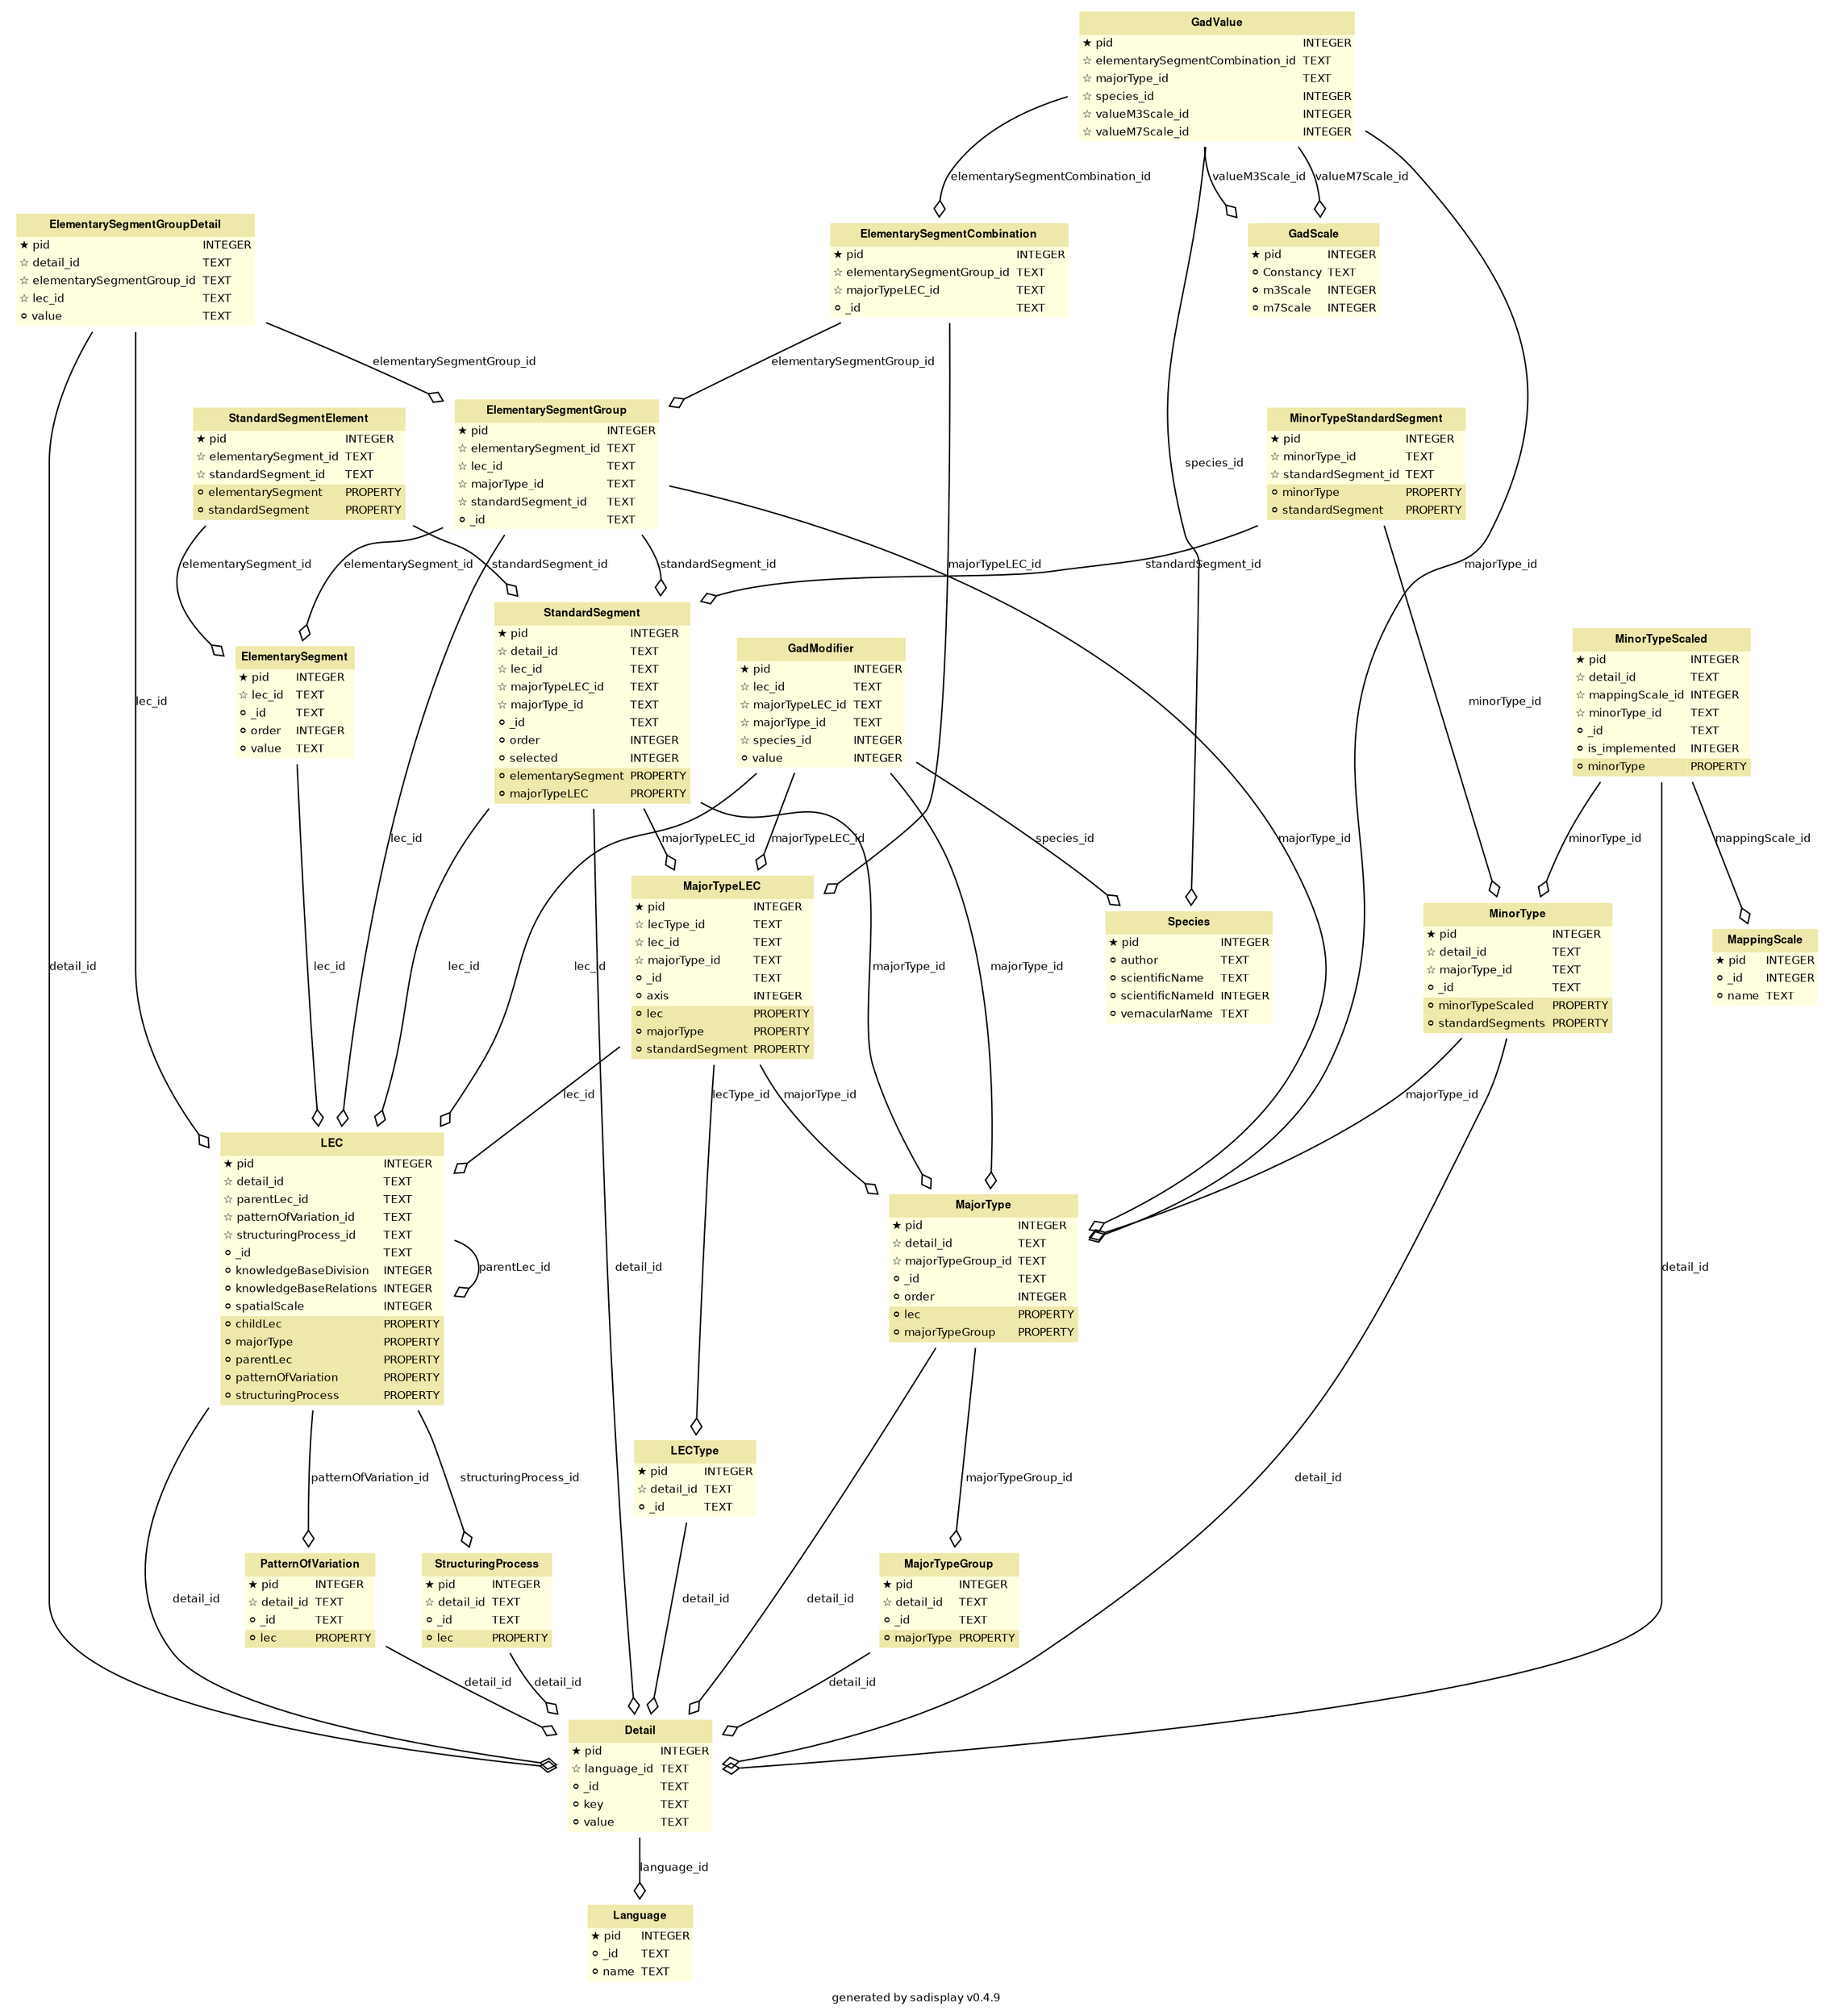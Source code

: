 
        digraph G {
            label = "generated by sadisplay v0.4.9";
            fontname = "Bitstream Vera Sans"
            fontsize = 8

            node [
                fontname = "Bitstream Vera Sans"
                fontsize = 8
                shape = "plaintext"
            ]

            edge [
                fontname = "Bitstream Vera Sans"
                fontsize = 8
            ]
    

        Detail [label=<
        <TABLE BGCOLOR="lightyellow" BORDER="0"
            CELLBORDER="0" CELLSPACING="0">
                <TR><TD COLSPAN="2" CELLPADDING="4"
                        ALIGN="CENTER" BGCOLOR="palegoldenrod"
                ><FONT FACE="Helvetica Bold" COLOR="black"
                >Detail</FONT></TD></TR><TR><TD ALIGN="LEFT" BORDER="0"
        ><FONT FACE="Bitstream Vera Sans">★ pid</FONT
        ></TD><TD ALIGN="LEFT"
        ><FONT FACE="Bitstream Vera Sans">INTEGER</FONT
        ></TD></TR> <TR><TD ALIGN="LEFT" BORDER="0"
        ><FONT FACE="Bitstream Vera Sans">☆ language_id</FONT
        ></TD><TD ALIGN="LEFT"
        ><FONT FACE="Bitstream Vera Sans">TEXT</FONT
        ></TD></TR> <TR><TD ALIGN="LEFT" BORDER="0"
        ><FONT FACE="Bitstream Vera Sans">⚪ _id</FONT
        ></TD><TD ALIGN="LEFT"
        ><FONT FACE="Bitstream Vera Sans">TEXT</FONT
        ></TD></TR> <TR><TD ALIGN="LEFT" BORDER="0"
        ><FONT FACE="Bitstream Vera Sans">⚪ key</FONT
        ></TD><TD ALIGN="LEFT"
        ><FONT FACE="Bitstream Vera Sans">TEXT</FONT
        ></TD></TR> <TR><TD ALIGN="LEFT" BORDER="0"
        ><FONT FACE="Bitstream Vera Sans">⚪ value</FONT
        ></TD><TD ALIGN="LEFT"
        ><FONT FACE="Bitstream Vera Sans">TEXT</FONT
        ></TD></TR>
        </TABLE>
    >]
    

        ElementarySegment [label=<
        <TABLE BGCOLOR="lightyellow" BORDER="0"
            CELLBORDER="0" CELLSPACING="0">
                <TR><TD COLSPAN="2" CELLPADDING="4"
                        ALIGN="CENTER" BGCOLOR="palegoldenrod"
                ><FONT FACE="Helvetica Bold" COLOR="black"
                >ElementarySegment</FONT></TD></TR><TR><TD ALIGN="LEFT" BORDER="0"
        ><FONT FACE="Bitstream Vera Sans">★ pid</FONT
        ></TD><TD ALIGN="LEFT"
        ><FONT FACE="Bitstream Vera Sans">INTEGER</FONT
        ></TD></TR> <TR><TD ALIGN="LEFT" BORDER="0"
        ><FONT FACE="Bitstream Vera Sans">☆ lec_id</FONT
        ></TD><TD ALIGN="LEFT"
        ><FONT FACE="Bitstream Vera Sans">TEXT</FONT
        ></TD></TR> <TR><TD ALIGN="LEFT" BORDER="0"
        ><FONT FACE="Bitstream Vera Sans">⚪ _id</FONT
        ></TD><TD ALIGN="LEFT"
        ><FONT FACE="Bitstream Vera Sans">TEXT</FONT
        ></TD></TR> <TR><TD ALIGN="LEFT" BORDER="0"
        ><FONT FACE="Bitstream Vera Sans">⚪ order</FONT
        ></TD><TD ALIGN="LEFT"
        ><FONT FACE="Bitstream Vera Sans">INTEGER</FONT
        ></TD></TR> <TR><TD ALIGN="LEFT" BORDER="0"
        ><FONT FACE="Bitstream Vera Sans">⚪ value</FONT
        ></TD><TD ALIGN="LEFT"
        ><FONT FACE="Bitstream Vera Sans">TEXT</FONT
        ></TD></TR>
        </TABLE>
    >]
    

        ElementarySegmentCombination [label=<
        <TABLE BGCOLOR="lightyellow" BORDER="0"
            CELLBORDER="0" CELLSPACING="0">
                <TR><TD COLSPAN="2" CELLPADDING="4"
                        ALIGN="CENTER" BGCOLOR="palegoldenrod"
                ><FONT FACE="Helvetica Bold" COLOR="black"
                >ElementarySegmentCombination</FONT></TD></TR><TR><TD ALIGN="LEFT" BORDER="0"
        ><FONT FACE="Bitstream Vera Sans">★ pid</FONT
        ></TD><TD ALIGN="LEFT"
        ><FONT FACE="Bitstream Vera Sans">INTEGER</FONT
        ></TD></TR> <TR><TD ALIGN="LEFT" BORDER="0"
        ><FONT FACE="Bitstream Vera Sans">☆ elementarySegmentGroup_id</FONT
        ></TD><TD ALIGN="LEFT"
        ><FONT FACE="Bitstream Vera Sans">TEXT</FONT
        ></TD></TR> <TR><TD ALIGN="LEFT" BORDER="0"
        ><FONT FACE="Bitstream Vera Sans">☆ majorTypeLEC_id</FONT
        ></TD><TD ALIGN="LEFT"
        ><FONT FACE="Bitstream Vera Sans">TEXT</FONT
        ></TD></TR> <TR><TD ALIGN="LEFT" BORDER="0"
        ><FONT FACE="Bitstream Vera Sans">⚪ _id</FONT
        ></TD><TD ALIGN="LEFT"
        ><FONT FACE="Bitstream Vera Sans">TEXT</FONT
        ></TD></TR>
        </TABLE>
    >]
    

        ElementarySegmentGroup [label=<
        <TABLE BGCOLOR="lightyellow" BORDER="0"
            CELLBORDER="0" CELLSPACING="0">
                <TR><TD COLSPAN="2" CELLPADDING="4"
                        ALIGN="CENTER" BGCOLOR="palegoldenrod"
                ><FONT FACE="Helvetica Bold" COLOR="black"
                >ElementarySegmentGroup</FONT></TD></TR><TR><TD ALIGN="LEFT" BORDER="0"
        ><FONT FACE="Bitstream Vera Sans">★ pid</FONT
        ></TD><TD ALIGN="LEFT"
        ><FONT FACE="Bitstream Vera Sans">INTEGER</FONT
        ></TD></TR> <TR><TD ALIGN="LEFT" BORDER="0"
        ><FONT FACE="Bitstream Vera Sans">☆ elementarySegment_id</FONT
        ></TD><TD ALIGN="LEFT"
        ><FONT FACE="Bitstream Vera Sans">TEXT</FONT
        ></TD></TR> <TR><TD ALIGN="LEFT" BORDER="0"
        ><FONT FACE="Bitstream Vera Sans">☆ lec_id</FONT
        ></TD><TD ALIGN="LEFT"
        ><FONT FACE="Bitstream Vera Sans">TEXT</FONT
        ></TD></TR> <TR><TD ALIGN="LEFT" BORDER="0"
        ><FONT FACE="Bitstream Vera Sans">☆ majorType_id</FONT
        ></TD><TD ALIGN="LEFT"
        ><FONT FACE="Bitstream Vera Sans">TEXT</FONT
        ></TD></TR> <TR><TD ALIGN="LEFT" BORDER="0"
        ><FONT FACE="Bitstream Vera Sans">☆ standardSegment_id</FONT
        ></TD><TD ALIGN="LEFT"
        ><FONT FACE="Bitstream Vera Sans">TEXT</FONT
        ></TD></TR> <TR><TD ALIGN="LEFT" BORDER="0"
        ><FONT FACE="Bitstream Vera Sans">⚪ _id</FONT
        ></TD><TD ALIGN="LEFT"
        ><FONT FACE="Bitstream Vera Sans">TEXT</FONT
        ></TD></TR>
        </TABLE>
    >]
    

        ElementarySegmentGroupDetail [label=<
        <TABLE BGCOLOR="lightyellow" BORDER="0"
            CELLBORDER="0" CELLSPACING="0">
                <TR><TD COLSPAN="2" CELLPADDING="4"
                        ALIGN="CENTER" BGCOLOR="palegoldenrod"
                ><FONT FACE="Helvetica Bold" COLOR="black"
                >ElementarySegmentGroupDetail</FONT></TD></TR><TR><TD ALIGN="LEFT" BORDER="0"
        ><FONT FACE="Bitstream Vera Sans">★ pid</FONT
        ></TD><TD ALIGN="LEFT"
        ><FONT FACE="Bitstream Vera Sans">INTEGER</FONT
        ></TD></TR> <TR><TD ALIGN="LEFT" BORDER="0"
        ><FONT FACE="Bitstream Vera Sans">☆ detail_id</FONT
        ></TD><TD ALIGN="LEFT"
        ><FONT FACE="Bitstream Vera Sans">TEXT</FONT
        ></TD></TR> <TR><TD ALIGN="LEFT" BORDER="0"
        ><FONT FACE="Bitstream Vera Sans">☆ elementarySegmentGroup_id</FONT
        ></TD><TD ALIGN="LEFT"
        ><FONT FACE="Bitstream Vera Sans">TEXT</FONT
        ></TD></TR> <TR><TD ALIGN="LEFT" BORDER="0"
        ><FONT FACE="Bitstream Vera Sans">☆ lec_id</FONT
        ></TD><TD ALIGN="LEFT"
        ><FONT FACE="Bitstream Vera Sans">TEXT</FONT
        ></TD></TR> <TR><TD ALIGN="LEFT" BORDER="0"
        ><FONT FACE="Bitstream Vera Sans">⚪ value</FONT
        ></TD><TD ALIGN="LEFT"
        ><FONT FACE="Bitstream Vera Sans">TEXT</FONT
        ></TD></TR>
        </TABLE>
    >]
    

        GadModifier [label=<
        <TABLE BGCOLOR="lightyellow" BORDER="0"
            CELLBORDER="0" CELLSPACING="0">
                <TR><TD COLSPAN="2" CELLPADDING="4"
                        ALIGN="CENTER" BGCOLOR="palegoldenrod"
                ><FONT FACE="Helvetica Bold" COLOR="black"
                >GadModifier</FONT></TD></TR><TR><TD ALIGN="LEFT" BORDER="0"
        ><FONT FACE="Bitstream Vera Sans">★ pid</FONT
        ></TD><TD ALIGN="LEFT"
        ><FONT FACE="Bitstream Vera Sans">INTEGER</FONT
        ></TD></TR> <TR><TD ALIGN="LEFT" BORDER="0"
        ><FONT FACE="Bitstream Vera Sans">☆ lec_id</FONT
        ></TD><TD ALIGN="LEFT"
        ><FONT FACE="Bitstream Vera Sans">TEXT</FONT
        ></TD></TR> <TR><TD ALIGN="LEFT" BORDER="0"
        ><FONT FACE="Bitstream Vera Sans">☆ majorTypeLEC_id</FONT
        ></TD><TD ALIGN="LEFT"
        ><FONT FACE="Bitstream Vera Sans">TEXT</FONT
        ></TD></TR> <TR><TD ALIGN="LEFT" BORDER="0"
        ><FONT FACE="Bitstream Vera Sans">☆ majorType_id</FONT
        ></TD><TD ALIGN="LEFT"
        ><FONT FACE="Bitstream Vera Sans">TEXT</FONT
        ></TD></TR> <TR><TD ALIGN="LEFT" BORDER="0"
        ><FONT FACE="Bitstream Vera Sans">☆ species_id</FONT
        ></TD><TD ALIGN="LEFT"
        ><FONT FACE="Bitstream Vera Sans">INTEGER</FONT
        ></TD></TR> <TR><TD ALIGN="LEFT" BORDER="0"
        ><FONT FACE="Bitstream Vera Sans">⚪ value</FONT
        ></TD><TD ALIGN="LEFT"
        ><FONT FACE="Bitstream Vera Sans">INTEGER</FONT
        ></TD></TR>
        </TABLE>
    >]
    

        GadScale [label=<
        <TABLE BGCOLOR="lightyellow" BORDER="0"
            CELLBORDER="0" CELLSPACING="0">
                <TR><TD COLSPAN="2" CELLPADDING="4"
                        ALIGN="CENTER" BGCOLOR="palegoldenrod"
                ><FONT FACE="Helvetica Bold" COLOR="black"
                >GadScale</FONT></TD></TR><TR><TD ALIGN="LEFT" BORDER="0"
        ><FONT FACE="Bitstream Vera Sans">★ pid</FONT
        ></TD><TD ALIGN="LEFT"
        ><FONT FACE="Bitstream Vera Sans">INTEGER</FONT
        ></TD></TR> <TR><TD ALIGN="LEFT" BORDER="0"
        ><FONT FACE="Bitstream Vera Sans">⚪ Constancy</FONT
        ></TD><TD ALIGN="LEFT"
        ><FONT FACE="Bitstream Vera Sans">TEXT</FONT
        ></TD></TR> <TR><TD ALIGN="LEFT" BORDER="0"
        ><FONT FACE="Bitstream Vera Sans">⚪ m3Scale</FONT
        ></TD><TD ALIGN="LEFT"
        ><FONT FACE="Bitstream Vera Sans">INTEGER</FONT
        ></TD></TR> <TR><TD ALIGN="LEFT" BORDER="0"
        ><FONT FACE="Bitstream Vera Sans">⚪ m7Scale</FONT
        ></TD><TD ALIGN="LEFT"
        ><FONT FACE="Bitstream Vera Sans">INTEGER</FONT
        ></TD></TR>
        </TABLE>
    >]
    

        GadValue [label=<
        <TABLE BGCOLOR="lightyellow" BORDER="0"
            CELLBORDER="0" CELLSPACING="0">
                <TR><TD COLSPAN="2" CELLPADDING="4"
                        ALIGN="CENTER" BGCOLOR="palegoldenrod"
                ><FONT FACE="Helvetica Bold" COLOR="black"
                >GadValue</FONT></TD></TR><TR><TD ALIGN="LEFT" BORDER="0"
        ><FONT FACE="Bitstream Vera Sans">★ pid</FONT
        ></TD><TD ALIGN="LEFT"
        ><FONT FACE="Bitstream Vera Sans">INTEGER</FONT
        ></TD></TR> <TR><TD ALIGN="LEFT" BORDER="0"
        ><FONT FACE="Bitstream Vera Sans">☆ elementarySegmentCombination_id</FONT
        ></TD><TD ALIGN="LEFT"
        ><FONT FACE="Bitstream Vera Sans">TEXT</FONT
        ></TD></TR> <TR><TD ALIGN="LEFT" BORDER="0"
        ><FONT FACE="Bitstream Vera Sans">☆ majorType_id</FONT
        ></TD><TD ALIGN="LEFT"
        ><FONT FACE="Bitstream Vera Sans">TEXT</FONT
        ></TD></TR> <TR><TD ALIGN="LEFT" BORDER="0"
        ><FONT FACE="Bitstream Vera Sans">☆ species_id</FONT
        ></TD><TD ALIGN="LEFT"
        ><FONT FACE="Bitstream Vera Sans">INTEGER</FONT
        ></TD></TR> <TR><TD ALIGN="LEFT" BORDER="0"
        ><FONT FACE="Bitstream Vera Sans">☆ valueM3Scale_id</FONT
        ></TD><TD ALIGN="LEFT"
        ><FONT FACE="Bitstream Vera Sans">INTEGER</FONT
        ></TD></TR> <TR><TD ALIGN="LEFT" BORDER="0"
        ><FONT FACE="Bitstream Vera Sans">☆ valueM7Scale_id</FONT
        ></TD><TD ALIGN="LEFT"
        ><FONT FACE="Bitstream Vera Sans">INTEGER</FONT
        ></TD></TR>
        </TABLE>
    >]
    

        LEC [label=<
        <TABLE BGCOLOR="lightyellow" BORDER="0"
            CELLBORDER="0" CELLSPACING="0">
                <TR><TD COLSPAN="2" CELLPADDING="4"
                        ALIGN="CENTER" BGCOLOR="palegoldenrod"
                ><FONT FACE="Helvetica Bold" COLOR="black"
                >LEC</FONT></TD></TR><TR><TD ALIGN="LEFT" BORDER="0"
        ><FONT FACE="Bitstream Vera Sans">★ pid</FONT
        ></TD><TD ALIGN="LEFT"
        ><FONT FACE="Bitstream Vera Sans">INTEGER</FONT
        ></TD></TR> <TR><TD ALIGN="LEFT" BORDER="0"
        ><FONT FACE="Bitstream Vera Sans">☆ detail_id</FONT
        ></TD><TD ALIGN="LEFT"
        ><FONT FACE="Bitstream Vera Sans">TEXT</FONT
        ></TD></TR> <TR><TD ALIGN="LEFT" BORDER="0"
        ><FONT FACE="Bitstream Vera Sans">☆ parentLec_id</FONT
        ></TD><TD ALIGN="LEFT"
        ><FONT FACE="Bitstream Vera Sans">TEXT</FONT
        ></TD></TR> <TR><TD ALIGN="LEFT" BORDER="0"
        ><FONT FACE="Bitstream Vera Sans">☆ patternOfVariation_id</FONT
        ></TD><TD ALIGN="LEFT"
        ><FONT FACE="Bitstream Vera Sans">TEXT</FONT
        ></TD></TR> <TR><TD ALIGN="LEFT" BORDER="0"
        ><FONT FACE="Bitstream Vera Sans">☆ structuringProcess_id</FONT
        ></TD><TD ALIGN="LEFT"
        ><FONT FACE="Bitstream Vera Sans">TEXT</FONT
        ></TD></TR> <TR><TD ALIGN="LEFT" BORDER="0"
        ><FONT FACE="Bitstream Vera Sans">⚪ _id</FONT
        ></TD><TD ALIGN="LEFT"
        ><FONT FACE="Bitstream Vera Sans">TEXT</FONT
        ></TD></TR> <TR><TD ALIGN="LEFT" BORDER="0"
        ><FONT FACE="Bitstream Vera Sans">⚪ knowledgeBaseDivision</FONT
        ></TD><TD ALIGN="LEFT"
        ><FONT FACE="Bitstream Vera Sans">INTEGER</FONT
        ></TD></TR> <TR><TD ALIGN="LEFT" BORDER="0"
        ><FONT FACE="Bitstream Vera Sans">⚪ knowledgeBaseRelations</FONT
        ></TD><TD ALIGN="LEFT"
        ><FONT FACE="Bitstream Vera Sans">INTEGER</FONT
        ></TD></TR> <TR><TD ALIGN="LEFT" BORDER="0"
        ><FONT FACE="Bitstream Vera Sans">⚪ spatialScale</FONT
        ></TD><TD ALIGN="LEFT"
        ><FONT FACE="Bitstream Vera Sans">INTEGER</FONT
        ></TD></TR><TR><TD ALIGN="LEFT" BORDER="0"
        BGCOLOR="palegoldenrod"
        ><FONT FACE="Bitstream Vera Sans">⚪ childLec</FONT></TD
        ><TD BGCOLOR="palegoldenrod" ALIGN="LEFT"
        ><FONT FACE="Bitstream Vera Sans">PROPERTY</FONT
        ></TD></TR> <TR><TD ALIGN="LEFT" BORDER="0"
        BGCOLOR="palegoldenrod"
        ><FONT FACE="Bitstream Vera Sans">⚪ majorType</FONT></TD
        ><TD BGCOLOR="palegoldenrod" ALIGN="LEFT"
        ><FONT FACE="Bitstream Vera Sans">PROPERTY</FONT
        ></TD></TR> <TR><TD ALIGN="LEFT" BORDER="0"
        BGCOLOR="palegoldenrod"
        ><FONT FACE="Bitstream Vera Sans">⚪ parentLec</FONT></TD
        ><TD BGCOLOR="palegoldenrod" ALIGN="LEFT"
        ><FONT FACE="Bitstream Vera Sans">PROPERTY</FONT
        ></TD></TR> <TR><TD ALIGN="LEFT" BORDER="0"
        BGCOLOR="palegoldenrod"
        ><FONT FACE="Bitstream Vera Sans">⚪ patternOfVariation</FONT></TD
        ><TD BGCOLOR="palegoldenrod" ALIGN="LEFT"
        ><FONT FACE="Bitstream Vera Sans">PROPERTY</FONT
        ></TD></TR> <TR><TD ALIGN="LEFT" BORDER="0"
        BGCOLOR="palegoldenrod"
        ><FONT FACE="Bitstream Vera Sans">⚪ structuringProcess</FONT></TD
        ><TD BGCOLOR="palegoldenrod" ALIGN="LEFT"
        ><FONT FACE="Bitstream Vera Sans">PROPERTY</FONT
        ></TD></TR>
        </TABLE>
    >]
    

        LECType [label=<
        <TABLE BGCOLOR="lightyellow" BORDER="0"
            CELLBORDER="0" CELLSPACING="0">
                <TR><TD COLSPAN="2" CELLPADDING="4"
                        ALIGN="CENTER" BGCOLOR="palegoldenrod"
                ><FONT FACE="Helvetica Bold" COLOR="black"
                >LECType</FONT></TD></TR><TR><TD ALIGN="LEFT" BORDER="0"
        ><FONT FACE="Bitstream Vera Sans">★ pid</FONT
        ></TD><TD ALIGN="LEFT"
        ><FONT FACE="Bitstream Vera Sans">INTEGER</FONT
        ></TD></TR> <TR><TD ALIGN="LEFT" BORDER="0"
        ><FONT FACE="Bitstream Vera Sans">☆ detail_id</FONT
        ></TD><TD ALIGN="LEFT"
        ><FONT FACE="Bitstream Vera Sans">TEXT</FONT
        ></TD></TR> <TR><TD ALIGN="LEFT" BORDER="0"
        ><FONT FACE="Bitstream Vera Sans">⚪ _id</FONT
        ></TD><TD ALIGN="LEFT"
        ><FONT FACE="Bitstream Vera Sans">TEXT</FONT
        ></TD></TR>
        </TABLE>
    >]
    

        Language [label=<
        <TABLE BGCOLOR="lightyellow" BORDER="0"
            CELLBORDER="0" CELLSPACING="0">
                <TR><TD COLSPAN="2" CELLPADDING="4"
                        ALIGN="CENTER" BGCOLOR="palegoldenrod"
                ><FONT FACE="Helvetica Bold" COLOR="black"
                >Language</FONT></TD></TR><TR><TD ALIGN="LEFT" BORDER="0"
        ><FONT FACE="Bitstream Vera Sans">★ pid</FONT
        ></TD><TD ALIGN="LEFT"
        ><FONT FACE="Bitstream Vera Sans">INTEGER</FONT
        ></TD></TR> <TR><TD ALIGN="LEFT" BORDER="0"
        ><FONT FACE="Bitstream Vera Sans">⚪ _id</FONT
        ></TD><TD ALIGN="LEFT"
        ><FONT FACE="Bitstream Vera Sans">TEXT</FONT
        ></TD></TR> <TR><TD ALIGN="LEFT" BORDER="0"
        ><FONT FACE="Bitstream Vera Sans">⚪ name</FONT
        ></TD><TD ALIGN="LEFT"
        ><FONT FACE="Bitstream Vera Sans">TEXT</FONT
        ></TD></TR>
        </TABLE>
    >]
    

        MajorType [label=<
        <TABLE BGCOLOR="lightyellow" BORDER="0"
            CELLBORDER="0" CELLSPACING="0">
                <TR><TD COLSPAN="2" CELLPADDING="4"
                        ALIGN="CENTER" BGCOLOR="palegoldenrod"
                ><FONT FACE="Helvetica Bold" COLOR="black"
                >MajorType</FONT></TD></TR><TR><TD ALIGN="LEFT" BORDER="0"
        ><FONT FACE="Bitstream Vera Sans">★ pid</FONT
        ></TD><TD ALIGN="LEFT"
        ><FONT FACE="Bitstream Vera Sans">INTEGER</FONT
        ></TD></TR> <TR><TD ALIGN="LEFT" BORDER="0"
        ><FONT FACE="Bitstream Vera Sans">☆ detail_id</FONT
        ></TD><TD ALIGN="LEFT"
        ><FONT FACE="Bitstream Vera Sans">TEXT</FONT
        ></TD></TR> <TR><TD ALIGN="LEFT" BORDER="0"
        ><FONT FACE="Bitstream Vera Sans">☆ majorTypeGroup_id</FONT
        ></TD><TD ALIGN="LEFT"
        ><FONT FACE="Bitstream Vera Sans">TEXT</FONT
        ></TD></TR> <TR><TD ALIGN="LEFT" BORDER="0"
        ><FONT FACE="Bitstream Vera Sans">⚪ _id</FONT
        ></TD><TD ALIGN="LEFT"
        ><FONT FACE="Bitstream Vera Sans">TEXT</FONT
        ></TD></TR> <TR><TD ALIGN="LEFT" BORDER="0"
        ><FONT FACE="Bitstream Vera Sans">⚪ order</FONT
        ></TD><TD ALIGN="LEFT"
        ><FONT FACE="Bitstream Vera Sans">INTEGER</FONT
        ></TD></TR><TR><TD ALIGN="LEFT" BORDER="0"
        BGCOLOR="palegoldenrod"
        ><FONT FACE="Bitstream Vera Sans">⚪ lec</FONT></TD
        ><TD BGCOLOR="palegoldenrod" ALIGN="LEFT"
        ><FONT FACE="Bitstream Vera Sans">PROPERTY</FONT
        ></TD></TR> <TR><TD ALIGN="LEFT" BORDER="0"
        BGCOLOR="palegoldenrod"
        ><FONT FACE="Bitstream Vera Sans">⚪ majorTypeGroup</FONT></TD
        ><TD BGCOLOR="palegoldenrod" ALIGN="LEFT"
        ><FONT FACE="Bitstream Vera Sans">PROPERTY</FONT
        ></TD></TR>
        </TABLE>
    >]
    

        MajorTypeGroup [label=<
        <TABLE BGCOLOR="lightyellow" BORDER="0"
            CELLBORDER="0" CELLSPACING="0">
                <TR><TD COLSPAN="2" CELLPADDING="4"
                        ALIGN="CENTER" BGCOLOR="palegoldenrod"
                ><FONT FACE="Helvetica Bold" COLOR="black"
                >MajorTypeGroup</FONT></TD></TR><TR><TD ALIGN="LEFT" BORDER="0"
        ><FONT FACE="Bitstream Vera Sans">★ pid</FONT
        ></TD><TD ALIGN="LEFT"
        ><FONT FACE="Bitstream Vera Sans">INTEGER</FONT
        ></TD></TR> <TR><TD ALIGN="LEFT" BORDER="0"
        ><FONT FACE="Bitstream Vera Sans">☆ detail_id</FONT
        ></TD><TD ALIGN="LEFT"
        ><FONT FACE="Bitstream Vera Sans">TEXT</FONT
        ></TD></TR> <TR><TD ALIGN="LEFT" BORDER="0"
        ><FONT FACE="Bitstream Vera Sans">⚪ _id</FONT
        ></TD><TD ALIGN="LEFT"
        ><FONT FACE="Bitstream Vera Sans">TEXT</FONT
        ></TD></TR><TR><TD ALIGN="LEFT" BORDER="0"
        BGCOLOR="palegoldenrod"
        ><FONT FACE="Bitstream Vera Sans">⚪ majorType</FONT></TD
        ><TD BGCOLOR="palegoldenrod" ALIGN="LEFT"
        ><FONT FACE="Bitstream Vera Sans">PROPERTY</FONT
        ></TD></TR>
        </TABLE>
    >]
    

        MajorTypeLEC [label=<
        <TABLE BGCOLOR="lightyellow" BORDER="0"
            CELLBORDER="0" CELLSPACING="0">
                <TR><TD COLSPAN="2" CELLPADDING="4"
                        ALIGN="CENTER" BGCOLOR="palegoldenrod"
                ><FONT FACE="Helvetica Bold" COLOR="black"
                >MajorTypeLEC</FONT></TD></TR><TR><TD ALIGN="LEFT" BORDER="0"
        ><FONT FACE="Bitstream Vera Sans">★ pid</FONT
        ></TD><TD ALIGN="LEFT"
        ><FONT FACE="Bitstream Vera Sans">INTEGER</FONT
        ></TD></TR> <TR><TD ALIGN="LEFT" BORDER="0"
        ><FONT FACE="Bitstream Vera Sans">☆ lecType_id</FONT
        ></TD><TD ALIGN="LEFT"
        ><FONT FACE="Bitstream Vera Sans">TEXT</FONT
        ></TD></TR> <TR><TD ALIGN="LEFT" BORDER="0"
        ><FONT FACE="Bitstream Vera Sans">☆ lec_id</FONT
        ></TD><TD ALIGN="LEFT"
        ><FONT FACE="Bitstream Vera Sans">TEXT</FONT
        ></TD></TR> <TR><TD ALIGN="LEFT" BORDER="0"
        ><FONT FACE="Bitstream Vera Sans">☆ majorType_id</FONT
        ></TD><TD ALIGN="LEFT"
        ><FONT FACE="Bitstream Vera Sans">TEXT</FONT
        ></TD></TR> <TR><TD ALIGN="LEFT" BORDER="0"
        ><FONT FACE="Bitstream Vera Sans">⚪ _id</FONT
        ></TD><TD ALIGN="LEFT"
        ><FONT FACE="Bitstream Vera Sans">TEXT</FONT
        ></TD></TR> <TR><TD ALIGN="LEFT" BORDER="0"
        ><FONT FACE="Bitstream Vera Sans">⚪ axis</FONT
        ></TD><TD ALIGN="LEFT"
        ><FONT FACE="Bitstream Vera Sans">INTEGER</FONT
        ></TD></TR><TR><TD ALIGN="LEFT" BORDER="0"
        BGCOLOR="palegoldenrod"
        ><FONT FACE="Bitstream Vera Sans">⚪ lec</FONT></TD
        ><TD BGCOLOR="palegoldenrod" ALIGN="LEFT"
        ><FONT FACE="Bitstream Vera Sans">PROPERTY</FONT
        ></TD></TR> <TR><TD ALIGN="LEFT" BORDER="0"
        BGCOLOR="palegoldenrod"
        ><FONT FACE="Bitstream Vera Sans">⚪ majorType</FONT></TD
        ><TD BGCOLOR="palegoldenrod" ALIGN="LEFT"
        ><FONT FACE="Bitstream Vera Sans">PROPERTY</FONT
        ></TD></TR> <TR><TD ALIGN="LEFT" BORDER="0"
        BGCOLOR="palegoldenrod"
        ><FONT FACE="Bitstream Vera Sans">⚪ standardSegment</FONT></TD
        ><TD BGCOLOR="palegoldenrod" ALIGN="LEFT"
        ><FONT FACE="Bitstream Vera Sans">PROPERTY</FONT
        ></TD></TR>
        </TABLE>
    >]
    

        MappingScale [label=<
        <TABLE BGCOLOR="lightyellow" BORDER="0"
            CELLBORDER="0" CELLSPACING="0">
                <TR><TD COLSPAN="2" CELLPADDING="4"
                        ALIGN="CENTER" BGCOLOR="palegoldenrod"
                ><FONT FACE="Helvetica Bold" COLOR="black"
                >MappingScale</FONT></TD></TR><TR><TD ALIGN="LEFT" BORDER="0"
        ><FONT FACE="Bitstream Vera Sans">★ pid</FONT
        ></TD><TD ALIGN="LEFT"
        ><FONT FACE="Bitstream Vera Sans">INTEGER</FONT
        ></TD></TR> <TR><TD ALIGN="LEFT" BORDER="0"
        ><FONT FACE="Bitstream Vera Sans">⚪ _id</FONT
        ></TD><TD ALIGN="LEFT"
        ><FONT FACE="Bitstream Vera Sans">INTEGER</FONT
        ></TD></TR> <TR><TD ALIGN="LEFT" BORDER="0"
        ><FONT FACE="Bitstream Vera Sans">⚪ name</FONT
        ></TD><TD ALIGN="LEFT"
        ><FONT FACE="Bitstream Vera Sans">TEXT</FONT
        ></TD></TR>
        </TABLE>
    >]
    

        MinorType [label=<
        <TABLE BGCOLOR="lightyellow" BORDER="0"
            CELLBORDER="0" CELLSPACING="0">
                <TR><TD COLSPAN="2" CELLPADDING="4"
                        ALIGN="CENTER" BGCOLOR="palegoldenrod"
                ><FONT FACE="Helvetica Bold" COLOR="black"
                >MinorType</FONT></TD></TR><TR><TD ALIGN="LEFT" BORDER="0"
        ><FONT FACE="Bitstream Vera Sans">★ pid</FONT
        ></TD><TD ALIGN="LEFT"
        ><FONT FACE="Bitstream Vera Sans">INTEGER</FONT
        ></TD></TR> <TR><TD ALIGN="LEFT" BORDER="0"
        ><FONT FACE="Bitstream Vera Sans">☆ detail_id</FONT
        ></TD><TD ALIGN="LEFT"
        ><FONT FACE="Bitstream Vera Sans">TEXT</FONT
        ></TD></TR> <TR><TD ALIGN="LEFT" BORDER="0"
        ><FONT FACE="Bitstream Vera Sans">☆ majorType_id</FONT
        ></TD><TD ALIGN="LEFT"
        ><FONT FACE="Bitstream Vera Sans">TEXT</FONT
        ></TD></TR> <TR><TD ALIGN="LEFT" BORDER="0"
        ><FONT FACE="Bitstream Vera Sans">⚪ _id</FONT
        ></TD><TD ALIGN="LEFT"
        ><FONT FACE="Bitstream Vera Sans">TEXT</FONT
        ></TD></TR><TR><TD ALIGN="LEFT" BORDER="0"
        BGCOLOR="palegoldenrod"
        ><FONT FACE="Bitstream Vera Sans">⚪ minorTypeScaled</FONT></TD
        ><TD BGCOLOR="palegoldenrod" ALIGN="LEFT"
        ><FONT FACE="Bitstream Vera Sans">PROPERTY</FONT
        ></TD></TR> <TR><TD ALIGN="LEFT" BORDER="0"
        BGCOLOR="palegoldenrod"
        ><FONT FACE="Bitstream Vera Sans">⚪ standardSegments</FONT></TD
        ><TD BGCOLOR="palegoldenrod" ALIGN="LEFT"
        ><FONT FACE="Bitstream Vera Sans">PROPERTY</FONT
        ></TD></TR>
        </TABLE>
    >]
    

        MinorTypeScaled [label=<
        <TABLE BGCOLOR="lightyellow" BORDER="0"
            CELLBORDER="0" CELLSPACING="0">
                <TR><TD COLSPAN="2" CELLPADDING="4"
                        ALIGN="CENTER" BGCOLOR="palegoldenrod"
                ><FONT FACE="Helvetica Bold" COLOR="black"
                >MinorTypeScaled</FONT></TD></TR><TR><TD ALIGN="LEFT" BORDER="0"
        ><FONT FACE="Bitstream Vera Sans">★ pid</FONT
        ></TD><TD ALIGN="LEFT"
        ><FONT FACE="Bitstream Vera Sans">INTEGER</FONT
        ></TD></TR> <TR><TD ALIGN="LEFT" BORDER="0"
        ><FONT FACE="Bitstream Vera Sans">☆ detail_id</FONT
        ></TD><TD ALIGN="LEFT"
        ><FONT FACE="Bitstream Vera Sans">TEXT</FONT
        ></TD></TR> <TR><TD ALIGN="LEFT" BORDER="0"
        ><FONT FACE="Bitstream Vera Sans">☆ mappingScale_id</FONT
        ></TD><TD ALIGN="LEFT"
        ><FONT FACE="Bitstream Vera Sans">INTEGER</FONT
        ></TD></TR> <TR><TD ALIGN="LEFT" BORDER="0"
        ><FONT FACE="Bitstream Vera Sans">☆ minorType_id</FONT
        ></TD><TD ALIGN="LEFT"
        ><FONT FACE="Bitstream Vera Sans">TEXT</FONT
        ></TD></TR> <TR><TD ALIGN="LEFT" BORDER="0"
        ><FONT FACE="Bitstream Vera Sans">⚪ _id</FONT
        ></TD><TD ALIGN="LEFT"
        ><FONT FACE="Bitstream Vera Sans">TEXT</FONT
        ></TD></TR> <TR><TD ALIGN="LEFT" BORDER="0"
        ><FONT FACE="Bitstream Vera Sans">⚪ is_implemented</FONT
        ></TD><TD ALIGN="LEFT"
        ><FONT FACE="Bitstream Vera Sans">INTEGER</FONT
        ></TD></TR><TR><TD ALIGN="LEFT" BORDER="0"
        BGCOLOR="palegoldenrod"
        ><FONT FACE="Bitstream Vera Sans">⚪ minorType</FONT></TD
        ><TD BGCOLOR="palegoldenrod" ALIGN="LEFT"
        ><FONT FACE="Bitstream Vera Sans">PROPERTY</FONT
        ></TD></TR>
        </TABLE>
    >]
    

        MinorTypeStandardSegment [label=<
        <TABLE BGCOLOR="lightyellow" BORDER="0"
            CELLBORDER="0" CELLSPACING="0">
                <TR><TD COLSPAN="2" CELLPADDING="4"
                        ALIGN="CENTER" BGCOLOR="palegoldenrod"
                ><FONT FACE="Helvetica Bold" COLOR="black"
                >MinorTypeStandardSegment</FONT></TD></TR><TR><TD ALIGN="LEFT" BORDER="0"
        ><FONT FACE="Bitstream Vera Sans">★ pid</FONT
        ></TD><TD ALIGN="LEFT"
        ><FONT FACE="Bitstream Vera Sans">INTEGER</FONT
        ></TD></TR> <TR><TD ALIGN="LEFT" BORDER="0"
        ><FONT FACE="Bitstream Vera Sans">☆ minorType_id</FONT
        ></TD><TD ALIGN="LEFT"
        ><FONT FACE="Bitstream Vera Sans">TEXT</FONT
        ></TD></TR> <TR><TD ALIGN="LEFT" BORDER="0"
        ><FONT FACE="Bitstream Vera Sans">☆ standardSegment_id</FONT
        ></TD><TD ALIGN="LEFT"
        ><FONT FACE="Bitstream Vera Sans">TEXT</FONT
        ></TD></TR><TR><TD ALIGN="LEFT" BORDER="0"
        BGCOLOR="palegoldenrod"
        ><FONT FACE="Bitstream Vera Sans">⚪ minorType</FONT></TD
        ><TD BGCOLOR="palegoldenrod" ALIGN="LEFT"
        ><FONT FACE="Bitstream Vera Sans">PROPERTY</FONT
        ></TD></TR> <TR><TD ALIGN="LEFT" BORDER="0"
        BGCOLOR="palegoldenrod"
        ><FONT FACE="Bitstream Vera Sans">⚪ standardSegment</FONT></TD
        ><TD BGCOLOR="palegoldenrod" ALIGN="LEFT"
        ><FONT FACE="Bitstream Vera Sans">PROPERTY</FONT
        ></TD></TR>
        </TABLE>
    >]
    

        PatternOfVariation [label=<
        <TABLE BGCOLOR="lightyellow" BORDER="0"
            CELLBORDER="0" CELLSPACING="0">
                <TR><TD COLSPAN="2" CELLPADDING="4"
                        ALIGN="CENTER" BGCOLOR="palegoldenrod"
                ><FONT FACE="Helvetica Bold" COLOR="black"
                >PatternOfVariation</FONT></TD></TR><TR><TD ALIGN="LEFT" BORDER="0"
        ><FONT FACE="Bitstream Vera Sans">★ pid</FONT
        ></TD><TD ALIGN="LEFT"
        ><FONT FACE="Bitstream Vera Sans">INTEGER</FONT
        ></TD></TR> <TR><TD ALIGN="LEFT" BORDER="0"
        ><FONT FACE="Bitstream Vera Sans">☆ detail_id</FONT
        ></TD><TD ALIGN="LEFT"
        ><FONT FACE="Bitstream Vera Sans">TEXT</FONT
        ></TD></TR> <TR><TD ALIGN="LEFT" BORDER="0"
        ><FONT FACE="Bitstream Vera Sans">⚪ _id</FONT
        ></TD><TD ALIGN="LEFT"
        ><FONT FACE="Bitstream Vera Sans">TEXT</FONT
        ></TD></TR><TR><TD ALIGN="LEFT" BORDER="0"
        BGCOLOR="palegoldenrod"
        ><FONT FACE="Bitstream Vera Sans">⚪ lec</FONT></TD
        ><TD BGCOLOR="palegoldenrod" ALIGN="LEFT"
        ><FONT FACE="Bitstream Vera Sans">PROPERTY</FONT
        ></TD></TR>
        </TABLE>
    >]
    

        Species [label=<
        <TABLE BGCOLOR="lightyellow" BORDER="0"
            CELLBORDER="0" CELLSPACING="0">
                <TR><TD COLSPAN="2" CELLPADDING="4"
                        ALIGN="CENTER" BGCOLOR="palegoldenrod"
                ><FONT FACE="Helvetica Bold" COLOR="black"
                >Species</FONT></TD></TR><TR><TD ALIGN="LEFT" BORDER="0"
        ><FONT FACE="Bitstream Vera Sans">★ pid</FONT
        ></TD><TD ALIGN="LEFT"
        ><FONT FACE="Bitstream Vera Sans">INTEGER</FONT
        ></TD></TR> <TR><TD ALIGN="LEFT" BORDER="0"
        ><FONT FACE="Bitstream Vera Sans">⚪ author</FONT
        ></TD><TD ALIGN="LEFT"
        ><FONT FACE="Bitstream Vera Sans">TEXT</FONT
        ></TD></TR> <TR><TD ALIGN="LEFT" BORDER="0"
        ><FONT FACE="Bitstream Vera Sans">⚪ scientificName</FONT
        ></TD><TD ALIGN="LEFT"
        ><FONT FACE="Bitstream Vera Sans">TEXT</FONT
        ></TD></TR> <TR><TD ALIGN="LEFT" BORDER="0"
        ><FONT FACE="Bitstream Vera Sans">⚪ scientificNameId</FONT
        ></TD><TD ALIGN="LEFT"
        ><FONT FACE="Bitstream Vera Sans">INTEGER</FONT
        ></TD></TR> <TR><TD ALIGN="LEFT" BORDER="0"
        ><FONT FACE="Bitstream Vera Sans">⚪ vernacularName</FONT
        ></TD><TD ALIGN="LEFT"
        ><FONT FACE="Bitstream Vera Sans">TEXT</FONT
        ></TD></TR>
        </TABLE>
    >]
    

        StandardSegment [label=<
        <TABLE BGCOLOR="lightyellow" BORDER="0"
            CELLBORDER="0" CELLSPACING="0">
                <TR><TD COLSPAN="2" CELLPADDING="4"
                        ALIGN="CENTER" BGCOLOR="palegoldenrod"
                ><FONT FACE="Helvetica Bold" COLOR="black"
                >StandardSegment</FONT></TD></TR><TR><TD ALIGN="LEFT" BORDER="0"
        ><FONT FACE="Bitstream Vera Sans">★ pid</FONT
        ></TD><TD ALIGN="LEFT"
        ><FONT FACE="Bitstream Vera Sans">INTEGER</FONT
        ></TD></TR> <TR><TD ALIGN="LEFT" BORDER="0"
        ><FONT FACE="Bitstream Vera Sans">☆ detail_id</FONT
        ></TD><TD ALIGN="LEFT"
        ><FONT FACE="Bitstream Vera Sans">TEXT</FONT
        ></TD></TR> <TR><TD ALIGN="LEFT" BORDER="0"
        ><FONT FACE="Bitstream Vera Sans">☆ lec_id</FONT
        ></TD><TD ALIGN="LEFT"
        ><FONT FACE="Bitstream Vera Sans">TEXT</FONT
        ></TD></TR> <TR><TD ALIGN="LEFT" BORDER="0"
        ><FONT FACE="Bitstream Vera Sans">☆ majorTypeLEC_id</FONT
        ></TD><TD ALIGN="LEFT"
        ><FONT FACE="Bitstream Vera Sans">TEXT</FONT
        ></TD></TR> <TR><TD ALIGN="LEFT" BORDER="0"
        ><FONT FACE="Bitstream Vera Sans">☆ majorType_id</FONT
        ></TD><TD ALIGN="LEFT"
        ><FONT FACE="Bitstream Vera Sans">TEXT</FONT
        ></TD></TR> <TR><TD ALIGN="LEFT" BORDER="0"
        ><FONT FACE="Bitstream Vera Sans">⚪ _id</FONT
        ></TD><TD ALIGN="LEFT"
        ><FONT FACE="Bitstream Vera Sans">TEXT</FONT
        ></TD></TR> <TR><TD ALIGN="LEFT" BORDER="0"
        ><FONT FACE="Bitstream Vera Sans">⚪ order</FONT
        ></TD><TD ALIGN="LEFT"
        ><FONT FACE="Bitstream Vera Sans">INTEGER</FONT
        ></TD></TR> <TR><TD ALIGN="LEFT" BORDER="0"
        ><FONT FACE="Bitstream Vera Sans">⚪ selected</FONT
        ></TD><TD ALIGN="LEFT"
        ><FONT FACE="Bitstream Vera Sans">INTEGER</FONT
        ></TD></TR><TR><TD ALIGN="LEFT" BORDER="0"
        BGCOLOR="palegoldenrod"
        ><FONT FACE="Bitstream Vera Sans">⚪ elementarySegment</FONT></TD
        ><TD BGCOLOR="palegoldenrod" ALIGN="LEFT"
        ><FONT FACE="Bitstream Vera Sans">PROPERTY</FONT
        ></TD></TR> <TR><TD ALIGN="LEFT" BORDER="0"
        BGCOLOR="palegoldenrod"
        ><FONT FACE="Bitstream Vera Sans">⚪ majorTypeLEC</FONT></TD
        ><TD BGCOLOR="palegoldenrod" ALIGN="LEFT"
        ><FONT FACE="Bitstream Vera Sans">PROPERTY</FONT
        ></TD></TR>
        </TABLE>
    >]
    

        StandardSegmentElement [label=<
        <TABLE BGCOLOR="lightyellow" BORDER="0"
            CELLBORDER="0" CELLSPACING="0">
                <TR><TD COLSPAN="2" CELLPADDING="4"
                        ALIGN="CENTER" BGCOLOR="palegoldenrod"
                ><FONT FACE="Helvetica Bold" COLOR="black"
                >StandardSegmentElement</FONT></TD></TR><TR><TD ALIGN="LEFT" BORDER="0"
        ><FONT FACE="Bitstream Vera Sans">★ pid</FONT
        ></TD><TD ALIGN="LEFT"
        ><FONT FACE="Bitstream Vera Sans">INTEGER</FONT
        ></TD></TR> <TR><TD ALIGN="LEFT" BORDER="0"
        ><FONT FACE="Bitstream Vera Sans">☆ elementarySegment_id</FONT
        ></TD><TD ALIGN="LEFT"
        ><FONT FACE="Bitstream Vera Sans">TEXT</FONT
        ></TD></TR> <TR><TD ALIGN="LEFT" BORDER="0"
        ><FONT FACE="Bitstream Vera Sans">☆ standardSegment_id</FONT
        ></TD><TD ALIGN="LEFT"
        ><FONT FACE="Bitstream Vera Sans">TEXT</FONT
        ></TD></TR><TR><TD ALIGN="LEFT" BORDER="0"
        BGCOLOR="palegoldenrod"
        ><FONT FACE="Bitstream Vera Sans">⚪ elementarySegment</FONT></TD
        ><TD BGCOLOR="palegoldenrod" ALIGN="LEFT"
        ><FONT FACE="Bitstream Vera Sans">PROPERTY</FONT
        ></TD></TR> <TR><TD ALIGN="LEFT" BORDER="0"
        BGCOLOR="palegoldenrod"
        ><FONT FACE="Bitstream Vera Sans">⚪ standardSegment</FONT></TD
        ><TD BGCOLOR="palegoldenrod" ALIGN="LEFT"
        ><FONT FACE="Bitstream Vera Sans">PROPERTY</FONT
        ></TD></TR>
        </TABLE>
    >]
    

        StructuringProcess [label=<
        <TABLE BGCOLOR="lightyellow" BORDER="0"
            CELLBORDER="0" CELLSPACING="0">
                <TR><TD COLSPAN="2" CELLPADDING="4"
                        ALIGN="CENTER" BGCOLOR="palegoldenrod"
                ><FONT FACE="Helvetica Bold" COLOR="black"
                >StructuringProcess</FONT></TD></TR><TR><TD ALIGN="LEFT" BORDER="0"
        ><FONT FACE="Bitstream Vera Sans">★ pid</FONT
        ></TD><TD ALIGN="LEFT"
        ><FONT FACE="Bitstream Vera Sans">INTEGER</FONT
        ></TD></TR> <TR><TD ALIGN="LEFT" BORDER="0"
        ><FONT FACE="Bitstream Vera Sans">☆ detail_id</FONT
        ></TD><TD ALIGN="LEFT"
        ><FONT FACE="Bitstream Vera Sans">TEXT</FONT
        ></TD></TR> <TR><TD ALIGN="LEFT" BORDER="0"
        ><FONT FACE="Bitstream Vera Sans">⚪ _id</FONT
        ></TD><TD ALIGN="LEFT"
        ><FONT FACE="Bitstream Vera Sans">TEXT</FONT
        ></TD></TR><TR><TD ALIGN="LEFT" BORDER="0"
        BGCOLOR="palegoldenrod"
        ><FONT FACE="Bitstream Vera Sans">⚪ lec</FONT></TD
        ><TD BGCOLOR="palegoldenrod" ALIGN="LEFT"
        ><FONT FACE="Bitstream Vera Sans">PROPERTY</FONT
        ></TD></TR>
        </TABLE>
    >]
    
	edge [
		arrowhead = empty
	]
	edge [
		arrowhead = ediamond
		arrowtail = open
	]
	"Detail" -> "Language" [label = "language_id"]
	"ElementarySegment" -> "LEC" [label = "lec_id"]
	"ElementarySegmentCombination" -> "ElementarySegmentGroup" [label = "elementarySegmentGroup_id"]
	"ElementarySegmentCombination" -> "MajorTypeLEC" [label = "majorTypeLEC_id"]
	"ElementarySegmentGroup" -> "ElementarySegment" [label = "elementarySegment_id"]
	"ElementarySegmentGroup" -> "MajorType" [label = "majorType_id"]
	"ElementarySegmentGroup" -> "LEC" [label = "lec_id"]
	"ElementarySegmentGroup" -> "StandardSegment" [label = "standardSegment_id"]
	"ElementarySegmentGroupDetail" -> "ElementarySegmentGroup" [label = "elementarySegmentGroup_id"]
	"ElementarySegmentGroupDetail" -> "LEC" [label = "lec_id"]
	"ElementarySegmentGroupDetail" -> "Detail" [label = "detail_id"]
	"GadModifier" -> "MajorTypeLEC" [label = "majorTypeLEC_id"]
	"GadModifier" -> "MajorType" [label = "majorType_id"]
	"GadModifier" -> "LEC" [label = "lec_id"]
	"GadModifier" -> "Species" [label = "species_id"]
	"GadValue" -> "ElementarySegmentCombination" [label = "elementarySegmentCombination_id"]
	"GadValue" -> "Species" [label = "species_id"]
	"GadValue" -> "MajorType" [label = "majorType_id"]
	"GadValue" -> "GadScale" [label = "valueM7Scale_id"]
	"GadValue" -> "GadScale" [label = "valueM3Scale_id"]
	"LEC" -> "LEC" [label = "parentLec_id"]
	"LEC" -> "StructuringProcess" [label = "structuringProcess_id"]
	"LEC" -> "PatternOfVariation" [label = "patternOfVariation_id"]
	"LEC" -> "Detail" [label = "detail_id"]
	"LECType" -> "Detail" [label = "detail_id"]
	"MajorType" -> "MajorTypeGroup" [label = "majorTypeGroup_id"]
	"MajorType" -> "Detail" [label = "detail_id"]
	"MajorTypeGroup" -> "Detail" [label = "detail_id"]
	"MajorTypeLEC" -> "LEC" [label = "lec_id"]
	"MajorTypeLEC" -> "MajorType" [label = "majorType_id"]
	"MajorTypeLEC" -> "LECType" [label = "lecType_id"]
	"MinorType" -> "MajorType" [label = "majorType_id"]
	"MinorType" -> "Detail" [label = "detail_id"]
	"MinorTypeScaled" -> "MinorType" [label = "minorType_id"]
	"MinorTypeScaled" -> "MappingScale" [label = "mappingScale_id"]
	"MinorTypeScaled" -> "Detail" [label = "detail_id"]
	"MinorTypeStandardSegment" -> "MinorType" [label = "minorType_id"]
	"MinorTypeStandardSegment" -> "StandardSegment" [label = "standardSegment_id"]
	"PatternOfVariation" -> "Detail" [label = "detail_id"]
	"StandardSegment" -> "MajorTypeLEC" [label = "majorTypeLEC_id"]
	"StandardSegment" -> "Detail" [label = "detail_id"]
	"StandardSegment" -> "LEC" [label = "lec_id"]
	"StandardSegment" -> "MajorType" [label = "majorType_id"]
	"StandardSegmentElement" -> "StandardSegment" [label = "standardSegment_id"]
	"StandardSegmentElement" -> "ElementarySegment" [label = "elementarySegment_id"]
	"StructuringProcess" -> "Detail" [label = "detail_id"]
}